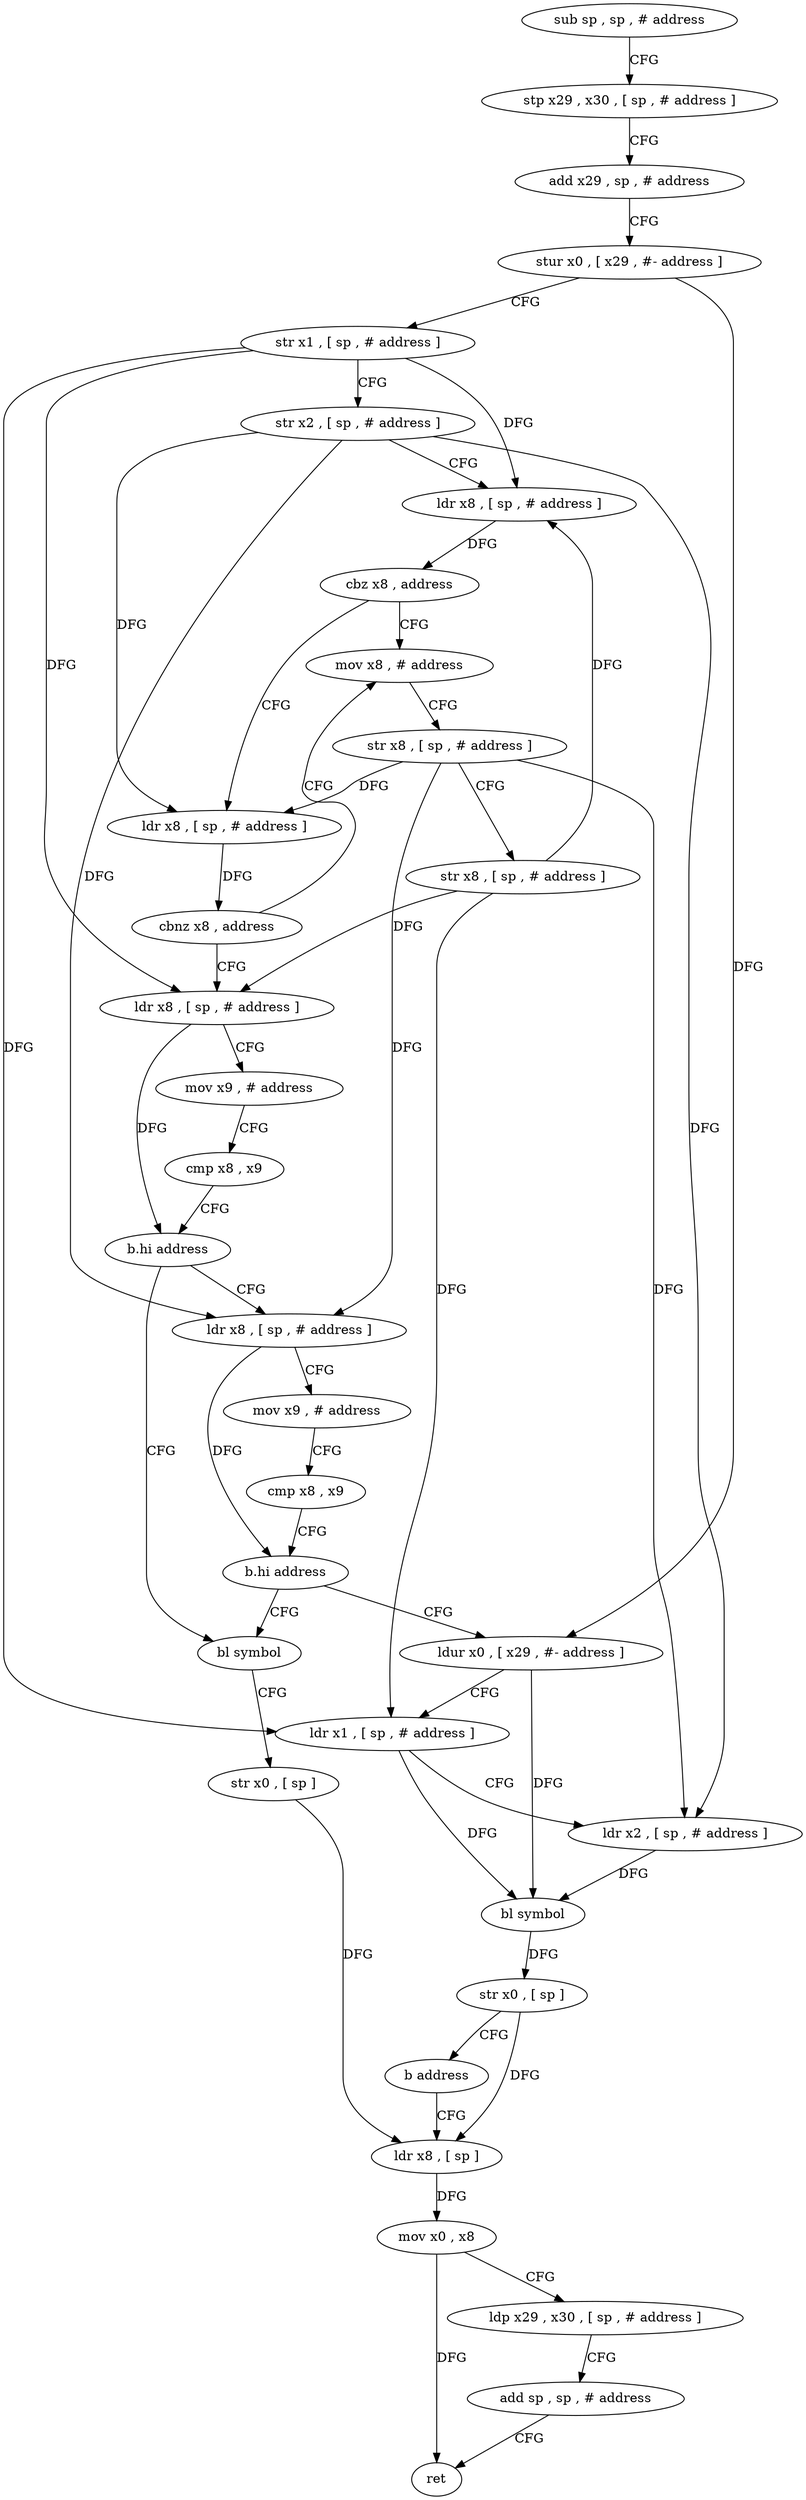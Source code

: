 digraph "func" {
"4242716" [label = "sub sp , sp , # address" ]
"4242720" [label = "stp x29 , x30 , [ sp , # address ]" ]
"4242724" [label = "add x29 , sp , # address" ]
"4242728" [label = "stur x0 , [ x29 , #- address ]" ]
"4242732" [label = "str x1 , [ sp , # address ]" ]
"4242736" [label = "str x2 , [ sp , # address ]" ]
"4242740" [label = "ldr x8 , [ sp , # address ]" ]
"4242744" [label = "cbz x8 , address" ]
"4242756" [label = "mov x8 , # address" ]
"4242748" [label = "ldr x8 , [ sp , # address ]" ]
"4242760" [label = "str x8 , [ sp , # address ]" ]
"4242764" [label = "str x8 , [ sp , # address ]" ]
"4242768" [label = "ldr x8 , [ sp , # address ]" ]
"4242752" [label = "cbnz x8 , address" ]
"4242824" [label = "bl symbol" ]
"4242828" [label = "str x0 , [ sp ]" ]
"4242832" [label = "ldr x8 , [ sp ]" ]
"4242784" [label = "ldr x8 , [ sp , # address ]" ]
"4242788" [label = "mov x9 , # address" ]
"4242792" [label = "cmp x8 , x9" ]
"4242796" [label = "b.hi address" ]
"4242800" [label = "ldur x0 , [ x29 , #- address ]" ]
"4242772" [label = "mov x9 , # address" ]
"4242776" [label = "cmp x8 , x9" ]
"4242780" [label = "b.hi address" ]
"4242804" [label = "ldr x1 , [ sp , # address ]" ]
"4242808" [label = "ldr x2 , [ sp , # address ]" ]
"4242812" [label = "bl symbol" ]
"4242816" [label = "str x0 , [ sp ]" ]
"4242820" [label = "b address" ]
"4242836" [label = "mov x0 , x8" ]
"4242840" [label = "ldp x29 , x30 , [ sp , # address ]" ]
"4242844" [label = "add sp , sp , # address" ]
"4242848" [label = "ret" ]
"4242716" -> "4242720" [ label = "CFG" ]
"4242720" -> "4242724" [ label = "CFG" ]
"4242724" -> "4242728" [ label = "CFG" ]
"4242728" -> "4242732" [ label = "CFG" ]
"4242728" -> "4242800" [ label = "DFG" ]
"4242732" -> "4242736" [ label = "CFG" ]
"4242732" -> "4242740" [ label = "DFG" ]
"4242732" -> "4242768" [ label = "DFG" ]
"4242732" -> "4242804" [ label = "DFG" ]
"4242736" -> "4242740" [ label = "CFG" ]
"4242736" -> "4242748" [ label = "DFG" ]
"4242736" -> "4242784" [ label = "DFG" ]
"4242736" -> "4242808" [ label = "DFG" ]
"4242740" -> "4242744" [ label = "DFG" ]
"4242744" -> "4242756" [ label = "CFG" ]
"4242744" -> "4242748" [ label = "CFG" ]
"4242756" -> "4242760" [ label = "CFG" ]
"4242748" -> "4242752" [ label = "DFG" ]
"4242760" -> "4242764" [ label = "CFG" ]
"4242760" -> "4242748" [ label = "DFG" ]
"4242760" -> "4242784" [ label = "DFG" ]
"4242760" -> "4242808" [ label = "DFG" ]
"4242764" -> "4242768" [ label = "DFG" ]
"4242764" -> "4242740" [ label = "DFG" ]
"4242764" -> "4242804" [ label = "DFG" ]
"4242768" -> "4242772" [ label = "CFG" ]
"4242768" -> "4242780" [ label = "DFG" ]
"4242752" -> "4242768" [ label = "CFG" ]
"4242752" -> "4242756" [ label = "CFG" ]
"4242824" -> "4242828" [ label = "CFG" ]
"4242828" -> "4242832" [ label = "DFG" ]
"4242832" -> "4242836" [ label = "DFG" ]
"4242784" -> "4242788" [ label = "CFG" ]
"4242784" -> "4242796" [ label = "DFG" ]
"4242788" -> "4242792" [ label = "CFG" ]
"4242792" -> "4242796" [ label = "CFG" ]
"4242796" -> "4242824" [ label = "CFG" ]
"4242796" -> "4242800" [ label = "CFG" ]
"4242800" -> "4242804" [ label = "CFG" ]
"4242800" -> "4242812" [ label = "DFG" ]
"4242772" -> "4242776" [ label = "CFG" ]
"4242776" -> "4242780" [ label = "CFG" ]
"4242780" -> "4242824" [ label = "CFG" ]
"4242780" -> "4242784" [ label = "CFG" ]
"4242804" -> "4242808" [ label = "CFG" ]
"4242804" -> "4242812" [ label = "DFG" ]
"4242808" -> "4242812" [ label = "DFG" ]
"4242812" -> "4242816" [ label = "DFG" ]
"4242816" -> "4242820" [ label = "CFG" ]
"4242816" -> "4242832" [ label = "DFG" ]
"4242820" -> "4242832" [ label = "CFG" ]
"4242836" -> "4242840" [ label = "CFG" ]
"4242836" -> "4242848" [ label = "DFG" ]
"4242840" -> "4242844" [ label = "CFG" ]
"4242844" -> "4242848" [ label = "CFG" ]
}
